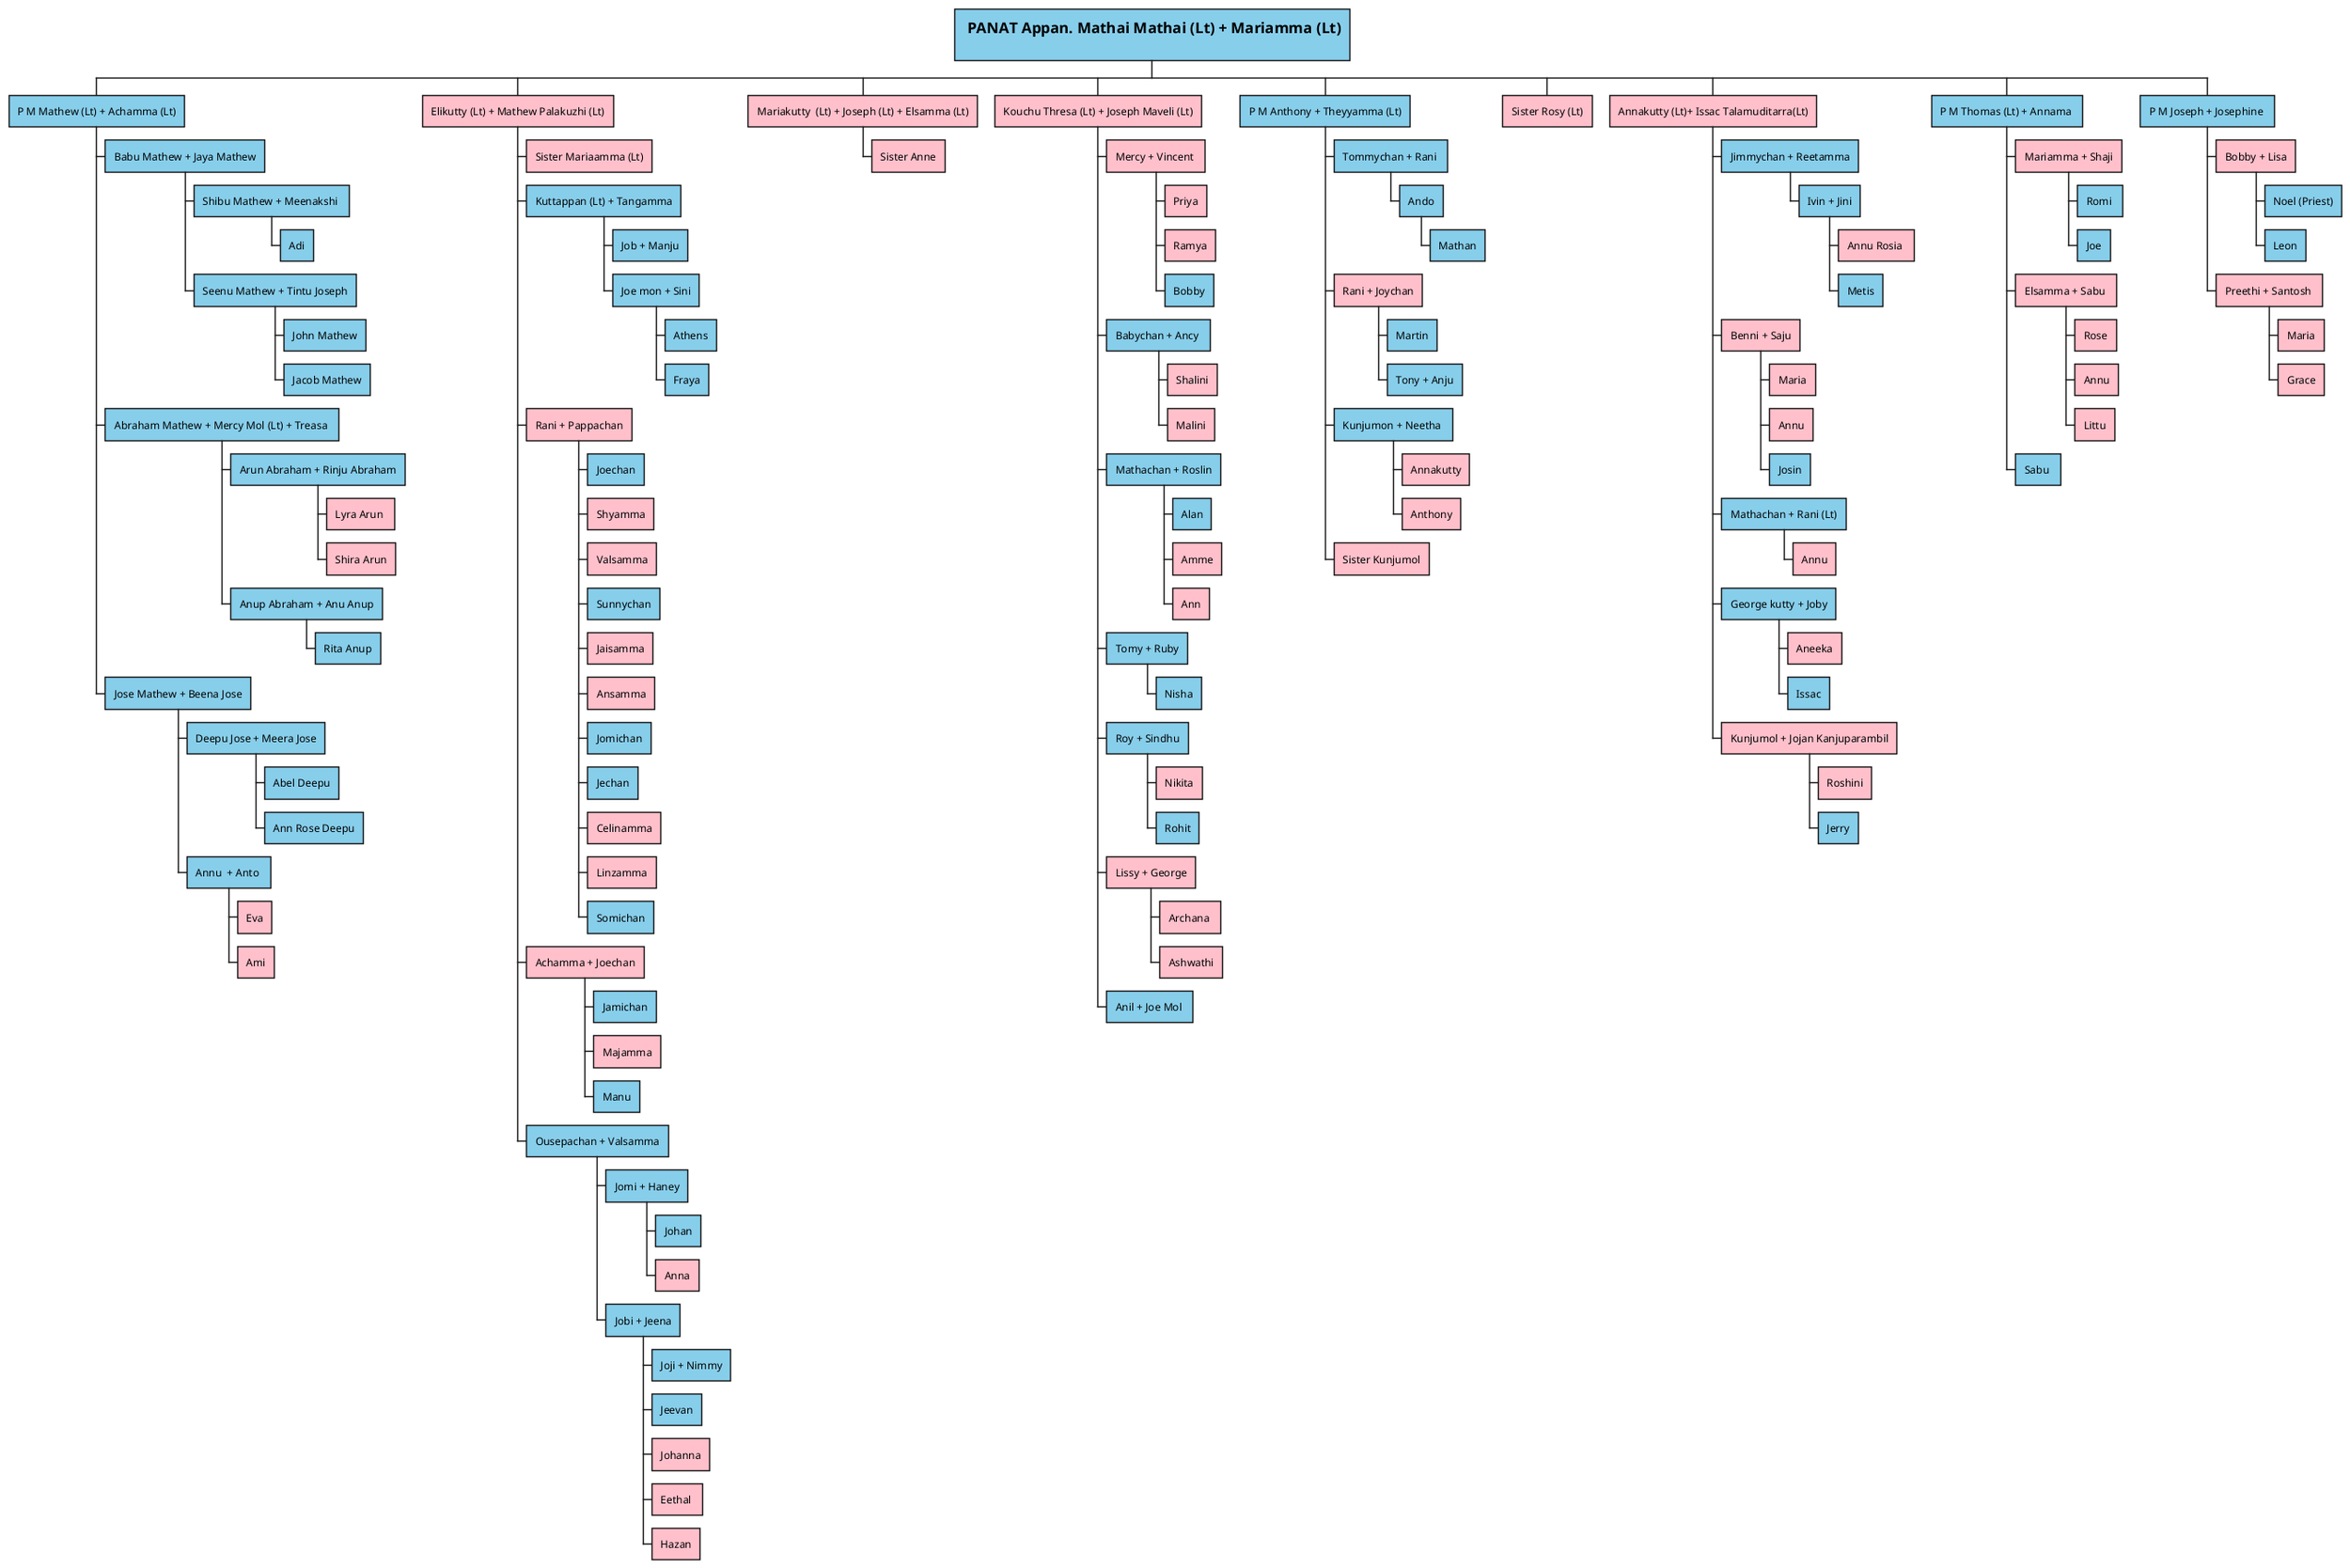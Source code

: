 @startwbs
*[#SkyBlue]:== <size:15> PANAT Appan. Mathai Mathai (Lt) + Mariamma (Lt)</size>
;
**[#SkyBlue] P M Mathew (Lt) + Achamma (Lt)
***[#SkyBlue] Babu Mathew + Jaya Mathew
****[#SkyBlue] Shibu Mathew + Meenakshi 
*****[#SkyBlue] Adi
****[#SkyBlue] Seenu Mathew + Tintu Joseph
*****[#SkyBlue] John Mathew
*****[#SkyBlue] Jacob Mathew
***[#SkyBlue] Abraham Mathew + Mercy Mol (Lt) + Treasa 
****[#SkyBlue] Arun Abraham + Rinju Abraham
*****[#pink] Lyra Arun 
*****[#pink] Shira Arun
****[#SkyBlue] Anup Abraham + Anu Anup
*****[#SkyBlue] Rita Anup
***[#SkyBlue] Jose Mathew + Beena Jose
****[#SkyBlue] Deepu Jose + Meera Jose
*****[#SkyBlue] Abel Deepu
*****[#SkyBlue] Ann Rose Deepu
****[#SkyBlue] Annu  + Anto 
*****[#pink] Eva
*****[#pink] Ami
**[#pink] Elikutty (Lt) + Mathew Palakuzhi (Lt)
***[#pink] Sister Mariaamma (Lt)
***[#SkyBlue] Kuttappan (Lt) + Tangamma
****[#SkyBlue] Job + Manju
****[#SkyBlue] Joe mon + Sini
*****[#SkyBlue] Athens
*****[#SkyBlue] Fraya
***[#pink] Rani + Pappachan
****[#SkyBlue] Joechan
****[#pink] Shyamma
****[#pink] Valsamma
****[#SkyBlue] Sunnychan
****[#pink] Jaisamma
****[#pink] Ansamma
****[#SkyBlue] Jomichan
****[#SkyBlue] Jechan
****[#pink] Celinamma
****[#pink] Linzamma
****[#SkyBlue] Somichan
***[#pink] Achamma + Joechan
****[#SkyBlue] Jamichan
****[#pink] Majamma
****[#SkyBlue] Manu
***[#SkyBlue] Ousepachan + Valsamma
****[#SkyBlue] Jomi + Haney
*****[#SkyBlue] Johan
*****[#Pink] Anna
****[#SkyBlue] Jobi + Jeena
*****[#SkyBlue] Joji + Nimmy
*****[#SkyBlue] Jeevan
*****[#Pink] Johanna
*****[#pink] Eethal 
*****[#Pink] Hazan
**[#pink] Mariakutty  (Lt) + Joseph (Lt) + Elsamma (Lt)
***[#pink] Sister Anne
**[#pink] Kouchu Thresa (Lt) + Joseph Maveli (Lt)
***[#pink] Mercy + Vincent 
****[#pink] Priya
****[#pink] Ramya
****[#SkyBlue] Bobby
***[#SkyBlue] Babychan + Ancy 
****[#pink] Shalini
****[#pink] Malini
***[#SkyBlue] Mathachan + Roslin
****[#SkyBlue] Alan
****[#pink] Amme
****[#pink] Ann
***[#SkyBlue] Tomy + Ruby
****[#SkyBlue] Nisha
***[#SkyBlue] Roy + Sindhu
****[#pink] Nikita
****[#SkyBlue] Rohit
***[#pink] Lissy + George
****[#pink] Archana 
****[#pink] Ashwathi
***[#SkyBlue] Anil + Joe Mol 
**[#SkyBlue] P M Anthony + Theyyamma (Lt)
***[#SkyBlue] Tommychan + Rani 
****[#SkyBlue] Ando
*****[#SkyBlue] Mathan
***[#pink] Rani + Joychan
****[#SkyBlue] Martin
****[#SkyBlue] Tony + Anju
***[#SkyBlue] Kunjumon + Neetha 
****[#pink] Annakutty
****[#pink] Anthony
***[#pink] Sister Kunjumol
**[#pink] Sister Rosy (Lt)
**[#pink] Annakutty (Lt)+ Issac Talamuditarra(Lt)
***[#SkyBlue] Jimmychan + Reetamma
****[#SkyBlue] Ivin + Jini
*****[#Pink] Annu Rosia 
*****[#SkyBlue] Metis
***[#pink] Benni + Saju
****[#pink] Maria
****[#pink] Annu
****[#SkyBlue] Josin
***[#SkyBlue] Mathachan + Rani (Lt)
****[#pink] Annu
***[#SkyBlue] George kutty + Joby
****[#Pink] Aneeka
****[#SkyBlue] Issac
***[#pink] Kunjumol + Jojan Kanjuparambil
****[#pink] Roshini
****[#SkyBlue] Jerry
**[#SkyBlue] P M Thomas (Lt) + Annama 
***[#pink] Mariamma + Shaji
****[#SkyBlue] Romi 
****[#SkyBlue] Joe
***[#pink] Elsamma + Sabu 
****[#pink] Rose
****[#pink] Annu
****[#pink] Littu
***[#SkyBlue] Sabu 
**[#SkyBlue] P M Joseph + Josephine 
***[#pink] Bobby + Lisa
****[#SkyBlue] Noel (Priest)
****[#SkyBlue] Leon
***[#pink] Preethi + Santosh 
****[#pink] Maria
****[#pink] Grace
@endwbs